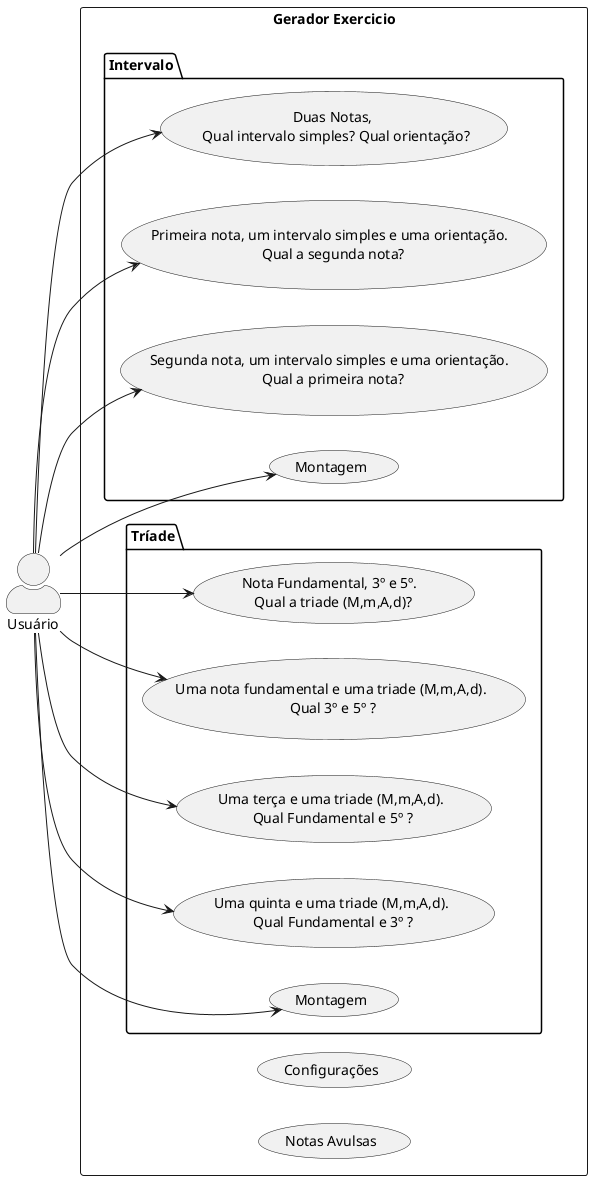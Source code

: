 @startuml
left to right direction
skinparam actorStyle awesome
rectangle "Gerador Exercicio" {
    Package "Intervalo"{
      "Duas Notas, \n Qual intervalo simples? Qual orientação?" as (Use01)
      "Primeira nota, um intervalo simples e uma orientação. \n Qual a segunda nota?" as (Use02)
      "Segunda nota, um intervalo simples e uma orientação. \n Qual a primeira nota?" as (Use03)
      "Montagem" as (Use04)
    }
    Package "Tríade"{
     "Nota Fundamental, 3º e 5º. \n Qual a triade (M,m,A,d)?" as (Use05)
     "Uma nota fundamental e uma triade (M,m,A,d).\n Qual 3º e 5º ?" as (Use06)
     "Uma terça e uma triade (M,m,A,d).\n Qual Fundamental e 5º ?" as (Use07)
     "Uma quinta e uma triade (M,m,A,d).\n Qual Fundamental e 3º ?" as (Use08)
      "Montagem" as (Use09)
    }
    "Configurações"as (Use10)
    "Notas Avulsas"as (Use11)
}
:Usuário: --> (Use01)
:Usuário: --> (Use02)
:Usuário: --> (Use03)
:Usuário: --> (Use04)
:Usuário: --> (Use05)
:Usuário: --> (Use06)
:Usuário: --> (Use07)
:Usuário: --> (Use08)
:Usuário: --> (Use09)
@enduml

